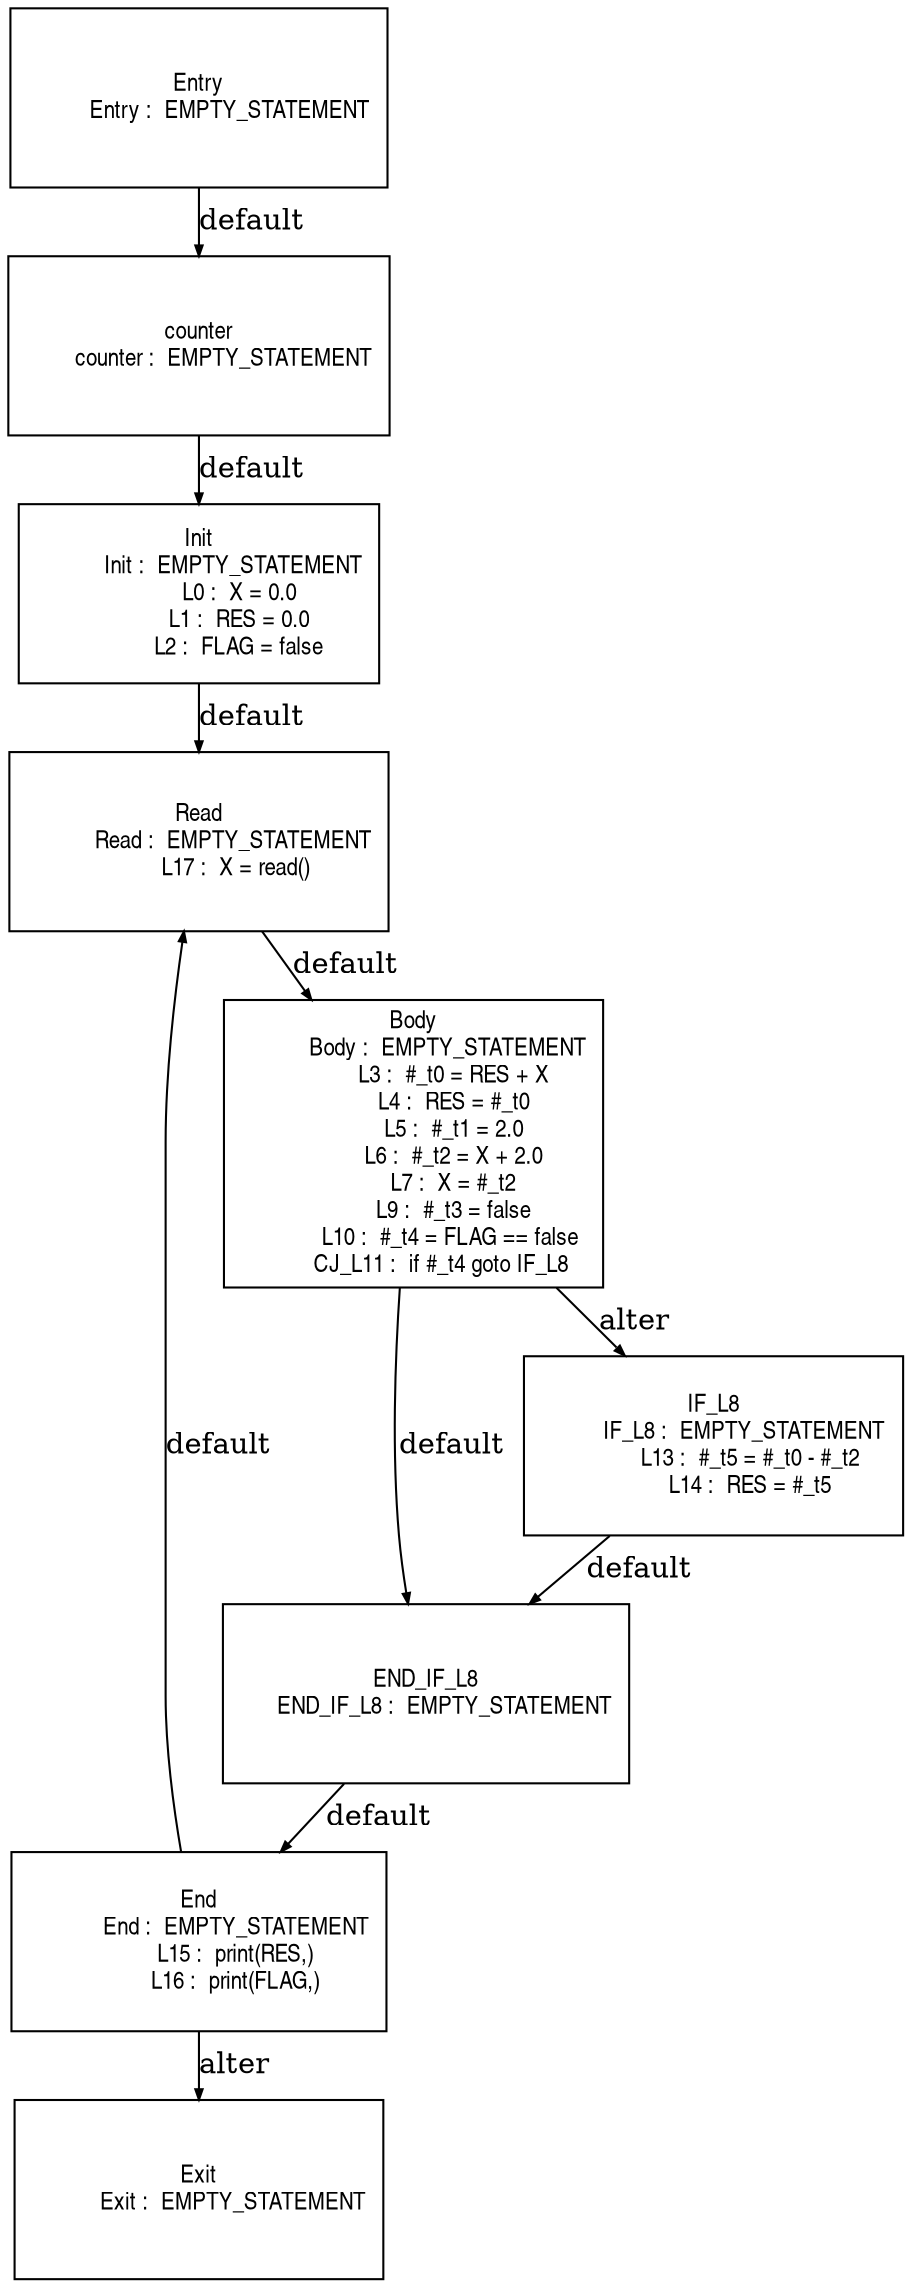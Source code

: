 digraph G {
  ranksep=.25;
  edge [arrowsize=.5]
  node [shape=rectangle, fontname="ArialNarrow",
        fontsize=12,  height=1.2];
  "Init
           Init :  EMPTY_STATEMENT
             L0 :  X = 0.0
             L1 :  RES = 0.0
             L2 :  FLAG = false
"; "END_IF_L8
      END_IF_L8 :  EMPTY_STATEMENT
"; "End
            End :  EMPTY_STATEMENT
            L15 :  print(RES,)
            L16 :  print(FLAG,)
"; "Body
           Body :  EMPTY_STATEMENT
             L3 :  #_t0 = RES + X
             L4 :  RES = #_t0
             L5 :  #_t1 = 2.0
             L6 :  #_t2 = X + 2.0
             L7 :  X = #_t2
             L9 :  #_t3 = false
            L10 :  #_t4 = FLAG == false
         CJ_L11 :  if #_t4 goto IF_L8
"; "Entry
          Entry :  EMPTY_STATEMENT
"; "Read
           Read :  EMPTY_STATEMENT
            L17 :  X = read()
"; "counter
        counter :  EMPTY_STATEMENT
"; "Exit
           Exit :  EMPTY_STATEMENT
"; "IF_L8
          IF_L8 :  EMPTY_STATEMENT
            L13 :  #_t5 = #_t0 - #_t2
            L14 :  RES = #_t5
"; 
  "counter
        counter :  EMPTY_STATEMENT
" -> "Init
           Init :  EMPTY_STATEMENT
             L0 :  X = 0.0
             L1 :  RES = 0.0
             L2 :  FLAG = false
"  [label="default"];
  "Init
           Init :  EMPTY_STATEMENT
             L0 :  X = 0.0
             L1 :  RES = 0.0
             L2 :  FLAG = false
" -> "Read
           Read :  EMPTY_STATEMENT
            L17 :  X = read()
"  [label="default"];
  "Body
           Body :  EMPTY_STATEMENT
             L3 :  #_t0 = RES + X
             L4 :  RES = #_t0
             L5 :  #_t1 = 2.0
             L6 :  #_t2 = X + 2.0
             L7 :  X = #_t2
             L9 :  #_t3 = false
            L10 :  #_t4 = FLAG == false
         CJ_L11 :  if #_t4 goto IF_L8
" -> "END_IF_L8
      END_IF_L8 :  EMPTY_STATEMENT
"  [label="default"];
  "Body
           Body :  EMPTY_STATEMENT
             L3 :  #_t0 = RES + X
             L4 :  RES = #_t0
             L5 :  #_t1 = 2.0
             L6 :  #_t2 = X + 2.0
             L7 :  X = #_t2
             L9 :  #_t3 = false
            L10 :  #_t4 = FLAG == false
         CJ_L11 :  if #_t4 goto IF_L8
" -> "IF_L8
          IF_L8 :  EMPTY_STATEMENT
            L13 :  #_t5 = #_t0 - #_t2
            L14 :  RES = #_t5
"  [label="alter"];
  "IF_L8
          IF_L8 :  EMPTY_STATEMENT
            L13 :  #_t5 = #_t0 - #_t2
            L14 :  RES = #_t5
" -> "END_IF_L8
      END_IF_L8 :  EMPTY_STATEMENT
"  [label="default"];
  "END_IF_L8
      END_IF_L8 :  EMPTY_STATEMENT
" -> "End
            End :  EMPTY_STATEMENT
            L15 :  print(RES,)
            L16 :  print(FLAG,)
"  [label="default"];
  "Entry
          Entry :  EMPTY_STATEMENT
" -> "counter
        counter :  EMPTY_STATEMENT
"  [label="default"];
  "End
            End :  EMPTY_STATEMENT
            L15 :  print(RES,)
            L16 :  print(FLAG,)
" -> "Read
           Read :  EMPTY_STATEMENT
            L17 :  X = read()
"  [label="default"];
  "End
            End :  EMPTY_STATEMENT
            L15 :  print(RES,)
            L16 :  print(FLAG,)
" -> "Exit
           Exit :  EMPTY_STATEMENT
"  [label="alter"];
  "Read
           Read :  EMPTY_STATEMENT
            L17 :  X = read()
" -> "Body
           Body :  EMPTY_STATEMENT
             L3 :  #_t0 = RES + X
             L4 :  RES = #_t0
             L5 :  #_t1 = 2.0
             L6 :  #_t2 = X + 2.0
             L7 :  X = #_t2
             L9 :  #_t3 = false
            L10 :  #_t4 = FLAG == false
         CJ_L11 :  if #_t4 goto IF_L8
"  [label="default"];
}
